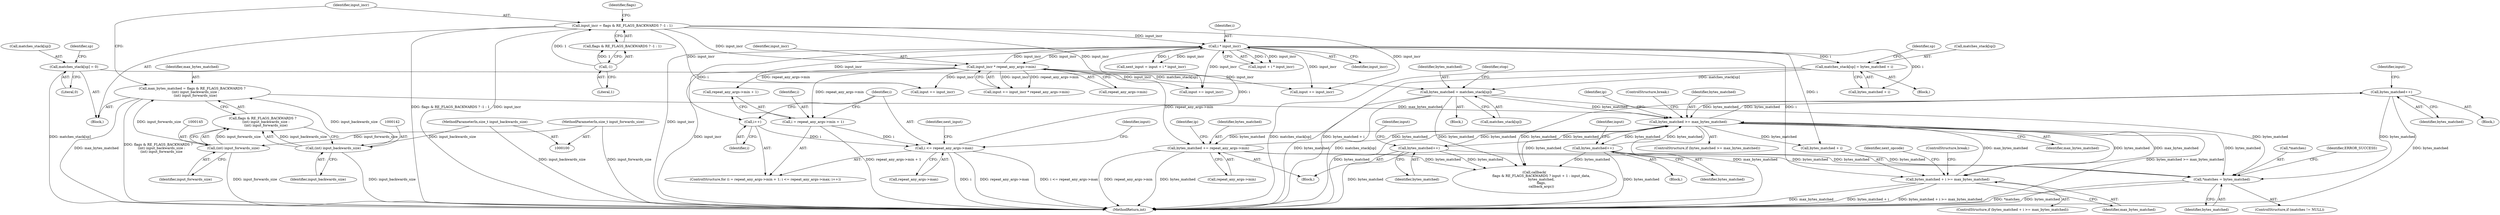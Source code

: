 digraph "0_yara_992480c30f75943e9cd6245bb2015c7737f9b661@pointer" {
"1000239" [label="(Call,*matches = bytes_matched)"];
"1000264" [label="(Call,bytes_matched++)"];
"1000246" [label="(Call,bytes_matched >= max_bytes_matched)"];
"1000196" [label="(Call,bytes_matched = matches_stack[sp])"];
"1000413" [label="(Call,matches_stack[sp] = bytes_matched + i)"];
"1000367" [label="(Call,i * input_incr)"];
"1000355" [label="(Call,i <= repeat_any_args->max)"];
"1000348" [label="(Call,i = repeat_any_args->min + 1)"];
"1000424" [label="(Call,input_incr * repeat_any_args->min)"];
"1000147" [label="(Call,input_incr = flags & RE_FLAGS_BACKWARDS ? -1 : 1)"];
"1000153" [label="(Call,-1)"];
"1000360" [label="(Call,i++)"];
"1000172" [label="(Call,matches_stack[sp] = 0)"];
"1000322" [label="(Call,bytes_matched++)"];
"1000429" [label="(Call,bytes_matched += repeat_any_args->min)"];
"1000307" [label="(Call,bytes_matched++)"];
"1000371" [label="(Call,bytes_matched + i >= max_bytes_matched)"];
"1000135" [label="(Call,max_bytes_matched = flags & RE_FLAGS_BACKWARDS ?\n      (int) input_backwards_size :\n      (int) input_forwards_size)"];
"1000141" [label="(Call,(int) input_backwards_size)"];
"1000104" [label="(MethodParameterIn,size_t input_backwards_size)"];
"1000144" [label="(Call,(int) input_forwards_size)"];
"1000103" [label="(MethodParameterIn,size_t input_forwards_size)"];
"1000242" [label="(Identifier,bytes_matched)"];
"1000349" [label="(Identifier,i)"];
"1000220" [label="(Call,callback(\n             flags & RE_FLAGS_BACKWARDS ? input + 1 : input_data,\n             bytes_matched,\n             flags,\n             callback_args))"];
"1000422" [label="(Call,input += input_incr * repeat_any_args->min)"];
"1000137" [label="(Call,flags & RE_FLAGS_BACKWARDS ?\n      (int) input_backwards_size :\n      (int) input_forwards_size)"];
"1000381" [label="(Identifier,next_opcode)"];
"1000141" [label="(Call,(int) input_backwards_size)"];
"1000146" [label="(Identifier,input_forwards_size)"];
"1000178" [label="(Identifier,sp)"];
"1000240" [label="(Call,*matches)"];
"1000265" [label="(Identifier,bytes_matched)"];
"1000426" [label="(Call,repeat_any_args->min)"];
"1000154" [label="(Literal,1)"];
"1000306" [label="(Block,)"];
"1000176" [label="(Literal,0)"];
"1000356" [label="(Identifier,i)"];
"1000431" [label="(Call,repeat_any_args->min)"];
"1000395" [label="(Block,)"];
"1000144" [label="(Call,(int) input_forwards_size)"];
"1000325" [label="(Identifier,input)"];
"1000247" [label="(Identifier,bytes_matched)"];
"1000367" [label="(Call,i * input_incr)"];
"1000252" [label="(Identifier,ip)"];
"1000371" [label="(Call,bytes_matched + i >= max_bytes_matched)"];
"1000143" [label="(Identifier,input_backwards_size)"];
"1000248" [label="(Identifier,max_bytes_matched)"];
"1000109" [label="(Block,)"];
"1000414" [label="(Call,matches_stack[sp])"];
"1000323" [label="(Identifier,bytes_matched)"];
"1000136" [label="(Identifier,max_bytes_matched)"];
"1000309" [label="(Call,input += input_incr)"];
"1000308" [label="(Identifier,bytes_matched)"];
"1000264" [label="(Call,bytes_matched++)"];
"1000452" [label="(MethodReturn,int)"];
"1000245" [label="(ControlStructure,if (bytes_matched >= max_bytes_matched))"];
"1000375" [label="(Identifier,max_bytes_matched)"];
"1000423" [label="(Identifier,input)"];
"1000149" [label="(Call,flags & RE_FLAGS_BACKWARDS ? -1 : 1)"];
"1000244" [label="(Identifier,ERROR_SUCCESS)"];
"1000263" [label="(Block,)"];
"1000365" [label="(Call,input + i * input_incr)"];
"1000361" [label="(Identifier,i)"];
"1000310" [label="(Identifier,input)"];
"1000425" [label="(Identifier,input_incr)"];
"1000348" [label="(Call,i = repeat_any_args->min + 1)"];
"1000370" [label="(ControlStructure,if (bytes_matched + i >= max_bytes_matched))"];
"1000360" [label="(Call,i++)"];
"1000372" [label="(Call,bytes_matched + i)"];
"1000249" [label="(ControlStructure,break;)"];
"1000104" [label="(MethodParameterIn,size_t input_backwards_size)"];
"1000148" [label="(Identifier,input_incr)"];
"1000147" [label="(Call,input_incr = flags & RE_FLAGS_BACKWARDS ? -1 : 1)"];
"1000376" [label="(ControlStructure,break;)"];
"1000183" [label="(Block,)"];
"1000153" [label="(Call,-1)"];
"1000421" [label="(Identifier,sp)"];
"1000103" [label="(MethodParameterIn,size_t input_forwards_size)"];
"1000347" [label="(ControlStructure,for (i = repeat_any_args->min + 1; i <= repeat_any_args->max; i++))"];
"1000253" [label="(Block,)"];
"1000368" [label="(Identifier,i)"];
"1000417" [label="(Call,bytes_matched + i)"];
"1000158" [label="(Identifier,flags)"];
"1000324" [label="(Call,input += input_incr)"];
"1000364" [label="(Identifier,next_input)"];
"1000369" [label="(Identifier,input_incr)"];
"1000197" [label="(Identifier,bytes_matched)"];
"1000307" [label="(Call,bytes_matched++)"];
"1000198" [label="(Call,matches_stack[sp])"];
"1000413" [label="(Call,matches_stack[sp] = bytes_matched + i)"];
"1000196" [label="(Call,bytes_matched = matches_stack[sp])"];
"1000355" [label="(Call,i <= repeat_any_args->max)"];
"1000246" [label="(Call,bytes_matched >= max_bytes_matched)"];
"1000267" [label="(Identifier,input)"];
"1000424" [label="(Call,input_incr * repeat_any_args->min)"];
"1000135" [label="(Call,max_bytes_matched = flags & RE_FLAGS_BACKWARDS ?\n      (int) input_backwards_size :\n      (int) input_forwards_size)"];
"1000266" [label="(Call,input += input_incr)"];
"1000429" [label="(Call,bytes_matched += repeat_any_args->min)"];
"1000322" [label="(Call,bytes_matched++)"];
"1000235" [label="(ControlStructure,if (matches != NULL))"];
"1000202" [label="(Identifier,stop)"];
"1000350" [label="(Call,repeat_any_args->min + 1)"];
"1000430" [label="(Identifier,bytes_matched)"];
"1000357" [label="(Call,repeat_any_args->max)"];
"1000173" [label="(Call,matches_stack[sp])"];
"1000172" [label="(Call,matches_stack[sp] = 0)"];
"1000363" [label="(Call,next_input = input + i * input_incr)"];
"1000435" [label="(Identifier,ip)"];
"1000239" [label="(Call,*matches = bytes_matched)"];
"1000239" -> "1000235"  [label="AST: "];
"1000239" -> "1000242"  [label="CFG: "];
"1000240" -> "1000239"  [label="AST: "];
"1000242" -> "1000239"  [label="AST: "];
"1000244" -> "1000239"  [label="CFG: "];
"1000239" -> "1000452"  [label="DDG: *matches"];
"1000239" -> "1000452"  [label="DDG: bytes_matched"];
"1000264" -> "1000239"  [label="DDG: bytes_matched"];
"1000196" -> "1000239"  [label="DDG: bytes_matched"];
"1000322" -> "1000239"  [label="DDG: bytes_matched"];
"1000429" -> "1000239"  [label="DDG: bytes_matched"];
"1000307" -> "1000239"  [label="DDG: bytes_matched"];
"1000246" -> "1000239"  [label="DDG: bytes_matched"];
"1000264" -> "1000263"  [label="AST: "];
"1000264" -> "1000265"  [label="CFG: "];
"1000265" -> "1000264"  [label="AST: "];
"1000267" -> "1000264"  [label="CFG: "];
"1000264" -> "1000452"  [label="DDG: bytes_matched"];
"1000264" -> "1000220"  [label="DDG: bytes_matched"];
"1000264" -> "1000246"  [label="DDG: bytes_matched"];
"1000246" -> "1000264"  [label="DDG: bytes_matched"];
"1000246" -> "1000245"  [label="AST: "];
"1000246" -> "1000248"  [label="CFG: "];
"1000247" -> "1000246"  [label="AST: "];
"1000248" -> "1000246"  [label="AST: "];
"1000249" -> "1000246"  [label="CFG: "];
"1000252" -> "1000246"  [label="CFG: "];
"1000246" -> "1000452"  [label="DDG: max_bytes_matched"];
"1000246" -> "1000452"  [label="DDG: bytes_matched >= max_bytes_matched"];
"1000246" -> "1000452"  [label="DDG: bytes_matched"];
"1000246" -> "1000220"  [label="DDG: bytes_matched"];
"1000196" -> "1000246"  [label="DDG: bytes_matched"];
"1000322" -> "1000246"  [label="DDG: bytes_matched"];
"1000429" -> "1000246"  [label="DDG: bytes_matched"];
"1000307" -> "1000246"  [label="DDG: bytes_matched"];
"1000371" -> "1000246"  [label="DDG: max_bytes_matched"];
"1000135" -> "1000246"  [label="DDG: max_bytes_matched"];
"1000246" -> "1000307"  [label="DDG: bytes_matched"];
"1000246" -> "1000322"  [label="DDG: bytes_matched"];
"1000246" -> "1000371"  [label="DDG: bytes_matched"];
"1000246" -> "1000371"  [label="DDG: max_bytes_matched"];
"1000246" -> "1000372"  [label="DDG: bytes_matched"];
"1000246" -> "1000429"  [label="DDG: bytes_matched"];
"1000196" -> "1000183"  [label="AST: "];
"1000196" -> "1000198"  [label="CFG: "];
"1000197" -> "1000196"  [label="AST: "];
"1000198" -> "1000196"  [label="AST: "];
"1000202" -> "1000196"  [label="CFG: "];
"1000196" -> "1000452"  [label="DDG: bytes_matched"];
"1000196" -> "1000452"  [label="DDG: matches_stack[sp]"];
"1000413" -> "1000196"  [label="DDG: matches_stack[sp]"];
"1000172" -> "1000196"  [label="DDG: matches_stack[sp]"];
"1000196" -> "1000220"  [label="DDG: bytes_matched"];
"1000413" -> "1000395"  [label="AST: "];
"1000413" -> "1000417"  [label="CFG: "];
"1000414" -> "1000413"  [label="AST: "];
"1000417" -> "1000413"  [label="AST: "];
"1000421" -> "1000413"  [label="CFG: "];
"1000413" -> "1000452"  [label="DDG: matches_stack[sp]"];
"1000413" -> "1000452"  [label="DDG: bytes_matched + i"];
"1000367" -> "1000413"  [label="DDG: i"];
"1000367" -> "1000365"  [label="AST: "];
"1000367" -> "1000369"  [label="CFG: "];
"1000368" -> "1000367"  [label="AST: "];
"1000369" -> "1000367"  [label="AST: "];
"1000365" -> "1000367"  [label="CFG: "];
"1000367" -> "1000452"  [label="DDG: input_incr"];
"1000367" -> "1000266"  [label="DDG: input_incr"];
"1000367" -> "1000309"  [label="DDG: input_incr"];
"1000367" -> "1000324"  [label="DDG: input_incr"];
"1000367" -> "1000360"  [label="DDG: i"];
"1000367" -> "1000363"  [label="DDG: i"];
"1000367" -> "1000363"  [label="DDG: input_incr"];
"1000367" -> "1000365"  [label="DDG: i"];
"1000367" -> "1000365"  [label="DDG: input_incr"];
"1000355" -> "1000367"  [label="DDG: i"];
"1000424" -> "1000367"  [label="DDG: input_incr"];
"1000147" -> "1000367"  [label="DDG: input_incr"];
"1000367" -> "1000371"  [label="DDG: i"];
"1000367" -> "1000372"  [label="DDG: i"];
"1000367" -> "1000417"  [label="DDG: i"];
"1000367" -> "1000424"  [label="DDG: input_incr"];
"1000355" -> "1000347"  [label="AST: "];
"1000355" -> "1000357"  [label="CFG: "];
"1000356" -> "1000355"  [label="AST: "];
"1000357" -> "1000355"  [label="AST: "];
"1000364" -> "1000355"  [label="CFG: "];
"1000423" -> "1000355"  [label="CFG: "];
"1000355" -> "1000452"  [label="DDG: i"];
"1000355" -> "1000452"  [label="DDG: repeat_any_args->max"];
"1000355" -> "1000452"  [label="DDG: i <= repeat_any_args->max"];
"1000348" -> "1000355"  [label="DDG: i"];
"1000360" -> "1000355"  [label="DDG: i"];
"1000348" -> "1000347"  [label="AST: "];
"1000348" -> "1000350"  [label="CFG: "];
"1000349" -> "1000348"  [label="AST: "];
"1000350" -> "1000348"  [label="AST: "];
"1000356" -> "1000348"  [label="CFG: "];
"1000348" -> "1000452"  [label="DDG: repeat_any_args->min + 1"];
"1000424" -> "1000348"  [label="DDG: repeat_any_args->min"];
"1000424" -> "1000422"  [label="AST: "];
"1000424" -> "1000426"  [label="CFG: "];
"1000425" -> "1000424"  [label="AST: "];
"1000426" -> "1000424"  [label="AST: "];
"1000422" -> "1000424"  [label="CFG: "];
"1000424" -> "1000452"  [label="DDG: input_incr"];
"1000424" -> "1000266"  [label="DDG: input_incr"];
"1000424" -> "1000309"  [label="DDG: input_incr"];
"1000424" -> "1000324"  [label="DDG: input_incr"];
"1000424" -> "1000350"  [label="DDG: repeat_any_args->min"];
"1000424" -> "1000422"  [label="DDG: input_incr"];
"1000424" -> "1000422"  [label="DDG: repeat_any_args->min"];
"1000147" -> "1000424"  [label="DDG: input_incr"];
"1000424" -> "1000429"  [label="DDG: repeat_any_args->min"];
"1000147" -> "1000109"  [label="AST: "];
"1000147" -> "1000149"  [label="CFG: "];
"1000148" -> "1000147"  [label="AST: "];
"1000149" -> "1000147"  [label="AST: "];
"1000158" -> "1000147"  [label="CFG: "];
"1000147" -> "1000452"  [label="DDG: flags & RE_FLAGS_BACKWARDS ? -1 : 1"];
"1000147" -> "1000452"  [label="DDG: input_incr"];
"1000153" -> "1000147"  [label="DDG: 1"];
"1000147" -> "1000266"  [label="DDG: input_incr"];
"1000147" -> "1000309"  [label="DDG: input_incr"];
"1000147" -> "1000324"  [label="DDG: input_incr"];
"1000153" -> "1000149"  [label="AST: "];
"1000153" -> "1000154"  [label="CFG: "];
"1000154" -> "1000153"  [label="AST: "];
"1000149" -> "1000153"  [label="CFG: "];
"1000153" -> "1000149"  [label="DDG: 1"];
"1000360" -> "1000347"  [label="AST: "];
"1000360" -> "1000361"  [label="CFG: "];
"1000361" -> "1000360"  [label="AST: "];
"1000356" -> "1000360"  [label="CFG: "];
"1000172" -> "1000109"  [label="AST: "];
"1000172" -> "1000176"  [label="CFG: "];
"1000173" -> "1000172"  [label="AST: "];
"1000176" -> "1000172"  [label="AST: "];
"1000178" -> "1000172"  [label="CFG: "];
"1000172" -> "1000452"  [label="DDG: matches_stack[sp]"];
"1000322" -> "1000253"  [label="AST: "];
"1000322" -> "1000323"  [label="CFG: "];
"1000323" -> "1000322"  [label="AST: "];
"1000325" -> "1000322"  [label="CFG: "];
"1000322" -> "1000452"  [label="DDG: bytes_matched"];
"1000322" -> "1000220"  [label="DDG: bytes_matched"];
"1000429" -> "1000253"  [label="AST: "];
"1000429" -> "1000431"  [label="CFG: "];
"1000430" -> "1000429"  [label="AST: "];
"1000431" -> "1000429"  [label="AST: "];
"1000435" -> "1000429"  [label="CFG: "];
"1000429" -> "1000452"  [label="DDG: repeat_any_args->min"];
"1000429" -> "1000452"  [label="DDG: bytes_matched"];
"1000429" -> "1000220"  [label="DDG: bytes_matched"];
"1000307" -> "1000306"  [label="AST: "];
"1000307" -> "1000308"  [label="CFG: "];
"1000308" -> "1000307"  [label="AST: "];
"1000310" -> "1000307"  [label="CFG: "];
"1000307" -> "1000452"  [label="DDG: bytes_matched"];
"1000307" -> "1000220"  [label="DDG: bytes_matched"];
"1000371" -> "1000370"  [label="AST: "];
"1000371" -> "1000375"  [label="CFG: "];
"1000372" -> "1000371"  [label="AST: "];
"1000375" -> "1000371"  [label="AST: "];
"1000376" -> "1000371"  [label="CFG: "];
"1000381" -> "1000371"  [label="CFG: "];
"1000371" -> "1000452"  [label="DDG: max_bytes_matched"];
"1000371" -> "1000452"  [label="DDG: bytes_matched + i"];
"1000371" -> "1000452"  [label="DDG: bytes_matched + i >= max_bytes_matched"];
"1000135" -> "1000109"  [label="AST: "];
"1000135" -> "1000137"  [label="CFG: "];
"1000136" -> "1000135"  [label="AST: "];
"1000137" -> "1000135"  [label="AST: "];
"1000148" -> "1000135"  [label="CFG: "];
"1000135" -> "1000452"  [label="DDG: max_bytes_matched"];
"1000135" -> "1000452"  [label="DDG: flags & RE_FLAGS_BACKWARDS ?\n      (int) input_backwards_size :\n      (int) input_forwards_size"];
"1000141" -> "1000135"  [label="DDG: input_backwards_size"];
"1000144" -> "1000135"  [label="DDG: input_forwards_size"];
"1000141" -> "1000137"  [label="AST: "];
"1000141" -> "1000143"  [label="CFG: "];
"1000142" -> "1000141"  [label="AST: "];
"1000143" -> "1000141"  [label="AST: "];
"1000137" -> "1000141"  [label="CFG: "];
"1000141" -> "1000452"  [label="DDG: input_backwards_size"];
"1000141" -> "1000137"  [label="DDG: input_backwards_size"];
"1000104" -> "1000141"  [label="DDG: input_backwards_size"];
"1000104" -> "1000100"  [label="AST: "];
"1000104" -> "1000452"  [label="DDG: input_backwards_size"];
"1000144" -> "1000137"  [label="AST: "];
"1000144" -> "1000146"  [label="CFG: "];
"1000145" -> "1000144"  [label="AST: "];
"1000146" -> "1000144"  [label="AST: "];
"1000137" -> "1000144"  [label="CFG: "];
"1000144" -> "1000452"  [label="DDG: input_forwards_size"];
"1000144" -> "1000137"  [label="DDG: input_forwards_size"];
"1000103" -> "1000144"  [label="DDG: input_forwards_size"];
"1000103" -> "1000100"  [label="AST: "];
"1000103" -> "1000452"  [label="DDG: input_forwards_size"];
}
